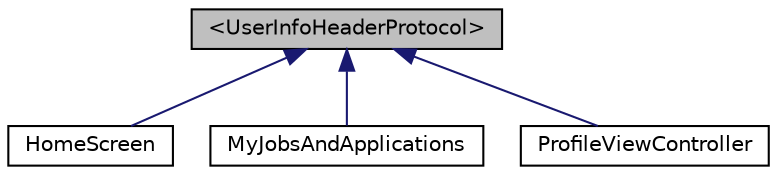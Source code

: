 digraph G
{
  edge [fontname="Helvetica",fontsize="10",labelfontname="Helvetica",labelfontsize="10"];
  node [fontname="Helvetica",fontsize="10",shape=record];
  Node1 [label="\<UserInfoHeaderProtocol\>",height=0.2,width=0.4,color="black", fillcolor="grey75", style="filled" fontcolor="black"];
  Node1 -> Node2 [dir="back",color="midnightblue",fontsize="10",style="solid",fontname="Helvetica"];
  Node2 [label="HomeScreen",height=0.2,width=0.4,color="black", fillcolor="white", style="filled",URL="$interface_home_screen.html"];
  Node1 -> Node3 [dir="back",color="midnightblue",fontsize="10",style="solid",fontname="Helvetica"];
  Node3 [label="MyJobsAndApplications",height=0.2,width=0.4,color="black", fillcolor="white", style="filled",URL="$interface_my_jobs_and_applications.html"];
  Node1 -> Node4 [dir="back",color="midnightblue",fontsize="10",style="solid",fontname="Helvetica"];
  Node4 [label="ProfileViewController",height=0.2,width=0.4,color="black", fillcolor="white", style="filled",URL="$interface_profile_view_controller.html"];
}
